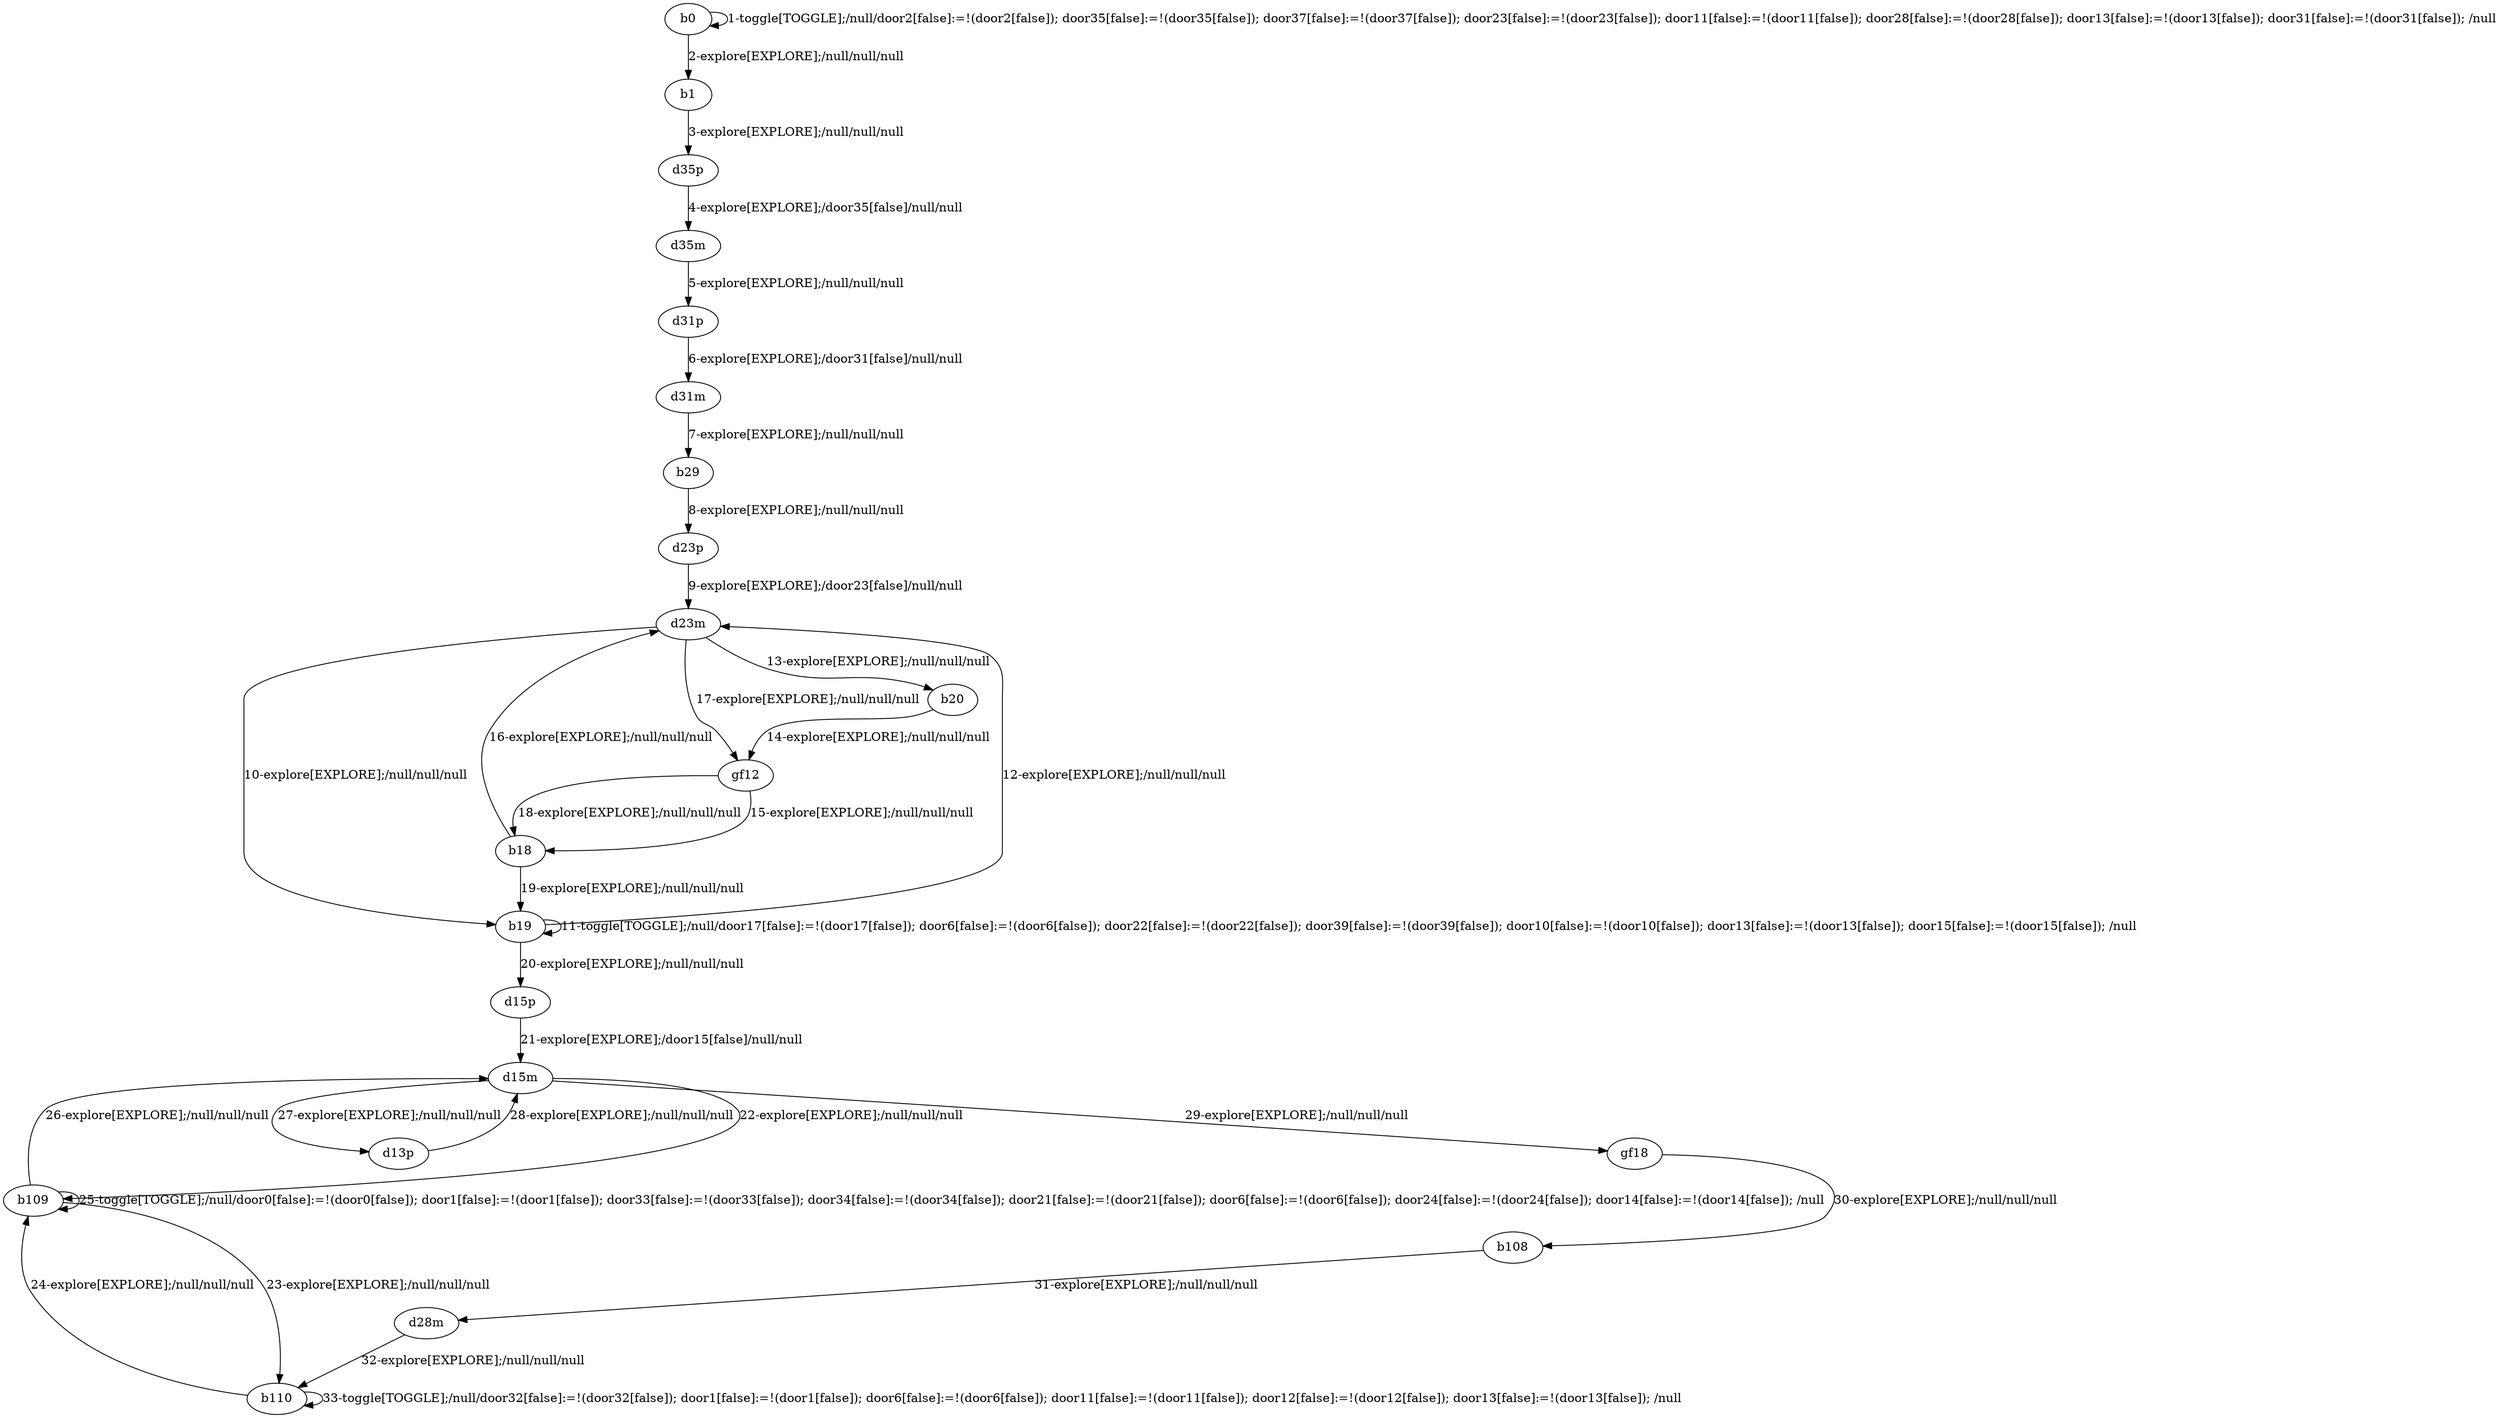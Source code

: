 # Total number of goals covered by this test: 3
# b109 --> b109
# b20 --> gf12
# d23m --> gf12

digraph g {
"b0" -> "b0" [label = "1-toggle[TOGGLE];/null/door2[false]:=!(door2[false]); door35[false]:=!(door35[false]); door37[false]:=!(door37[false]); door23[false]:=!(door23[false]); door11[false]:=!(door11[false]); door28[false]:=!(door28[false]); door13[false]:=!(door13[false]); door31[false]:=!(door31[false]); /null"];
"b0" -> "b1" [label = "2-explore[EXPLORE];/null/null/null"];
"b1" -> "d35p" [label = "3-explore[EXPLORE];/null/null/null"];
"d35p" -> "d35m" [label = "4-explore[EXPLORE];/door35[false]/null/null"];
"d35m" -> "d31p" [label = "5-explore[EXPLORE];/null/null/null"];
"d31p" -> "d31m" [label = "6-explore[EXPLORE];/door31[false]/null/null"];
"d31m" -> "b29" [label = "7-explore[EXPLORE];/null/null/null"];
"b29" -> "d23p" [label = "8-explore[EXPLORE];/null/null/null"];
"d23p" -> "d23m" [label = "9-explore[EXPLORE];/door23[false]/null/null"];
"d23m" -> "b19" [label = "10-explore[EXPLORE];/null/null/null"];
"b19" -> "b19" [label = "11-toggle[TOGGLE];/null/door17[false]:=!(door17[false]); door6[false]:=!(door6[false]); door22[false]:=!(door22[false]); door39[false]:=!(door39[false]); door10[false]:=!(door10[false]); door13[false]:=!(door13[false]); door15[false]:=!(door15[false]); /null"];
"b19" -> "d23m" [label = "12-explore[EXPLORE];/null/null/null"];
"d23m" -> "b20" [label = "13-explore[EXPLORE];/null/null/null"];
"b20" -> "gf12" [label = "14-explore[EXPLORE];/null/null/null"];
"gf12" -> "b18" [label = "15-explore[EXPLORE];/null/null/null"];
"b18" -> "d23m" [label = "16-explore[EXPLORE];/null/null/null"];
"d23m" -> "gf12" [label = "17-explore[EXPLORE];/null/null/null"];
"gf12" -> "b18" [label = "18-explore[EXPLORE];/null/null/null"];
"b18" -> "b19" [label = "19-explore[EXPLORE];/null/null/null"];
"b19" -> "d15p" [label = "20-explore[EXPLORE];/null/null/null"];
"d15p" -> "d15m" [label = "21-explore[EXPLORE];/door15[false]/null/null"];
"d15m" -> "b109" [label = "22-explore[EXPLORE];/null/null/null"];
"b109" -> "b110" [label = "23-explore[EXPLORE];/null/null/null"];
"b110" -> "b109" [label = "24-explore[EXPLORE];/null/null/null"];
"b109" -> "b109" [label = "25-toggle[TOGGLE];/null/door0[false]:=!(door0[false]); door1[false]:=!(door1[false]); door33[false]:=!(door33[false]); door34[false]:=!(door34[false]); door21[false]:=!(door21[false]); door6[false]:=!(door6[false]); door24[false]:=!(door24[false]); door14[false]:=!(door14[false]); /null"];
"b109" -> "d15m" [label = "26-explore[EXPLORE];/null/null/null"];
"d15m" -> "d13p" [label = "27-explore[EXPLORE];/null/null/null"];
"d13p" -> "d15m" [label = "28-explore[EXPLORE];/null/null/null"];
"d15m" -> "gf18" [label = "29-explore[EXPLORE];/null/null/null"];
"gf18" -> "b108" [label = "30-explore[EXPLORE];/null/null/null"];
"b108" -> "d28m" [label = "31-explore[EXPLORE];/null/null/null"];
"d28m" -> "b110" [label = "32-explore[EXPLORE];/null/null/null"];
"b110" -> "b110" [label = "33-toggle[TOGGLE];/null/door32[false]:=!(door32[false]); door1[false]:=!(door1[false]); door6[false]:=!(door6[false]); door11[false]:=!(door11[false]); door12[false]:=!(door12[false]); door13[false]:=!(door13[false]); /null"];
}